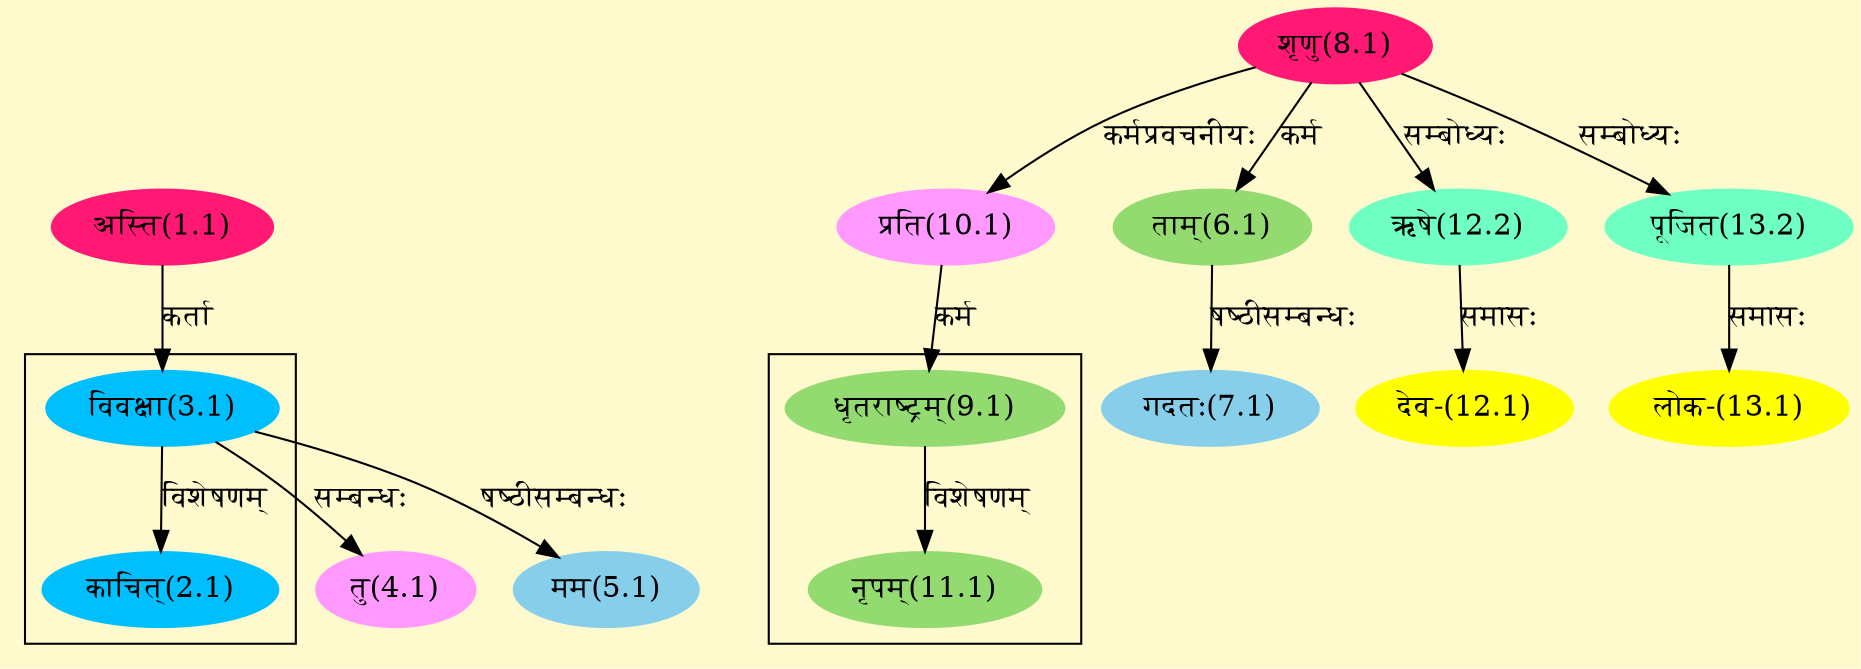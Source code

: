digraph G{
rankdir=BT;
 compound=true;
 bgcolor="lemonchiffon1";

subgraph cluster_1{
Node2_1 [style=filled, color="#00BFFF" label = "काचित्(2.1)"]
Node3_1 [style=filled, color="#00BFFF" label = "विवक्षा(3.1)"]

}

subgraph cluster_2{
Node11_1 [style=filled, color="#93DB70" label = "नृपम्(11.1)"]
Node9_1 [style=filled, color="#93DB70" label = "धृतराष्ट्रम्(9.1)"]

}
Node1_1 [style=filled, color="#FF1975" label = "अस्ति(1.1)"]
Node3_1 [style=filled, color="#00BFFF" label = "विवक्षा(3.1)"]
Node4_1 [style=filled, color="#FF99FF" label = "तु(4.1)"]
Node5_1 [style=filled, color="#87CEEB" label = "मम(5.1)"]
Node6_1 [style=filled, color="#93DB70" label = "ताम्(6.1)"]
Node8_1 [style=filled, color="#FF1975" label = "शृणु(8.1)"]
Node7_1 [style=filled, color="#87CEEB" label = "गदतः(7.1)"]
Node [style=filled, color="" label = "()"]
Node9_1 [style=filled, color="#93DB70" label = "धृतराष्ट्रम्(9.1)"]
Node10_1 [style=filled, color="#FF99FF" label = "प्रति(10.1)"]
Node12_1 [style=filled, color="#FFFF00" label = "देव-(12.1)"]
Node12_2 [style=filled, color="#6FFFC3" label = "ऋषे(12.2)"]
Node13_1 [style=filled, color="#FFFF00" label = "लोक-(13.1)"]
Node13_2 [style=filled, color="#6FFFC3" label = "पूजित(13.2)"]
/* Start of Relations section */

Node2_1 -> Node3_1 [  label="विशेषणम्"  dir="back" ]
Node3_1 -> Node1_1 [  label="कर्ता"  dir="back" ]
Node4_1 -> Node3_1 [  label="सम्बन्धः"  dir="back" ]
Node5_1 -> Node3_1 [  label="षष्ठीसम्बन्धः"  dir="back" ]
Node6_1 -> Node8_1 [  label="कर्म"  dir="back" ]
Node7_1 -> Node6_1 [  label="षष्ठीसम्बन्धः"  dir="back" ]
Node9_1 -> Node10_1 [  label="कर्म"  dir="back" ]
Node10_1 -> Node8_1 [  label="कर्मप्रवचनीयः"  dir="back" ]
Node11_1 -> Node9_1 [  label="विशेषणम्"  dir="back" ]
Node12_1 -> Node12_2 [  label="समासः"  dir="back" ]
Node12_2 -> Node8_1 [  label="सम्बोध्यः"  dir="back" ]
Node13_1 -> Node13_2 [  label="समासः"  dir="back" ]
Node13_2 -> Node8_1 [  label="सम्बोध्यः"  dir="back" ]
}

